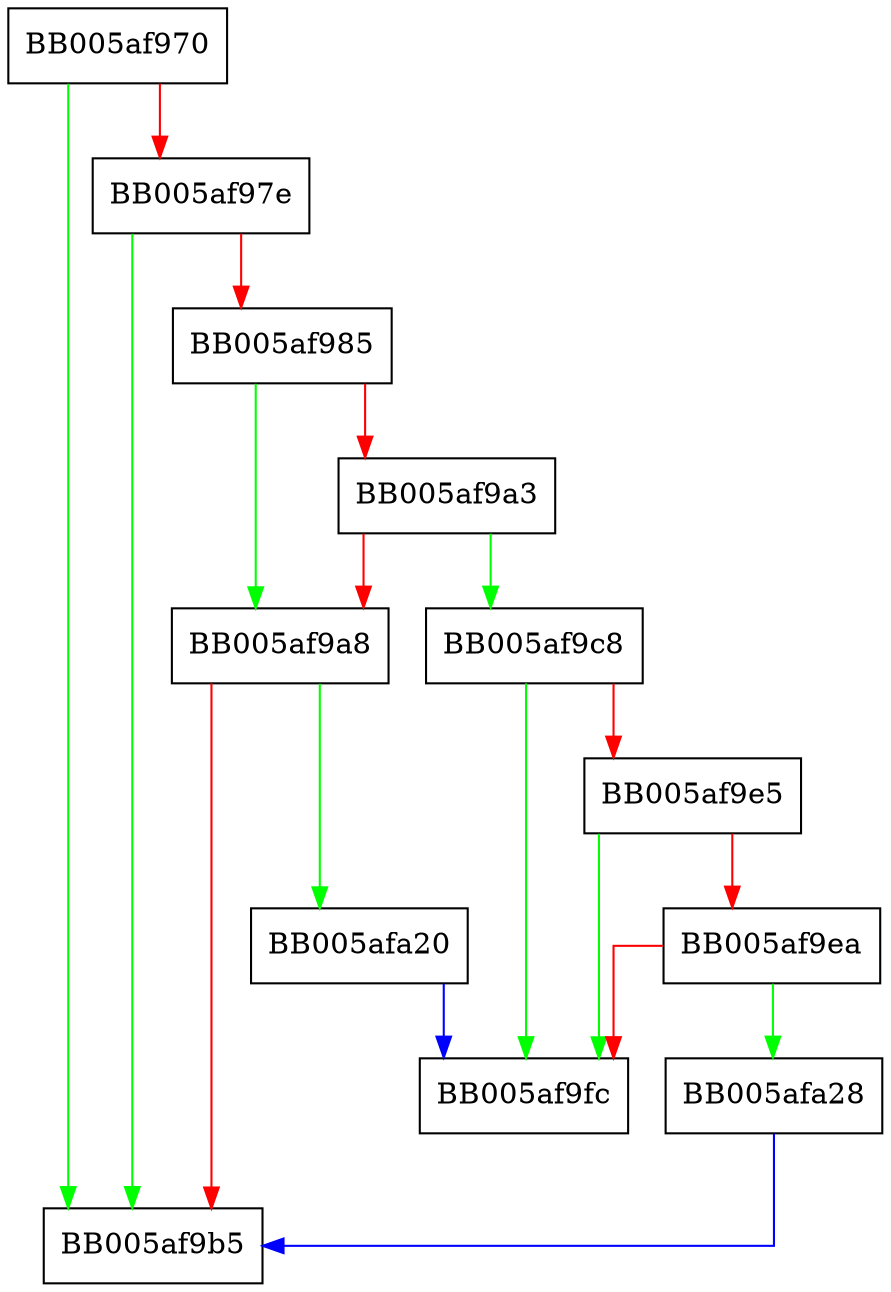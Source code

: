 digraph md_write {
  node [shape="box"];
  graph [splines=ortho];
  BB005af970 -> BB005af9b5 [color="green"];
  BB005af970 -> BB005af97e [color="red"];
  BB005af97e -> BB005af9b5 [color="green"];
  BB005af97e -> BB005af985 [color="red"];
  BB005af985 -> BB005af9a8 [color="green"];
  BB005af985 -> BB005af9a3 [color="red"];
  BB005af9a3 -> BB005af9c8 [color="green"];
  BB005af9a3 -> BB005af9a8 [color="red"];
  BB005af9a8 -> BB005afa20 [color="green"];
  BB005af9a8 -> BB005af9b5 [color="red"];
  BB005af9c8 -> BB005af9fc [color="green"];
  BB005af9c8 -> BB005af9e5 [color="red"];
  BB005af9e5 -> BB005af9fc [color="green"];
  BB005af9e5 -> BB005af9ea [color="red"];
  BB005af9ea -> BB005afa28 [color="green"];
  BB005af9ea -> BB005af9fc [color="red"];
  BB005afa20 -> BB005af9fc [color="blue"];
  BB005afa28 -> BB005af9b5 [color="blue"];
}
